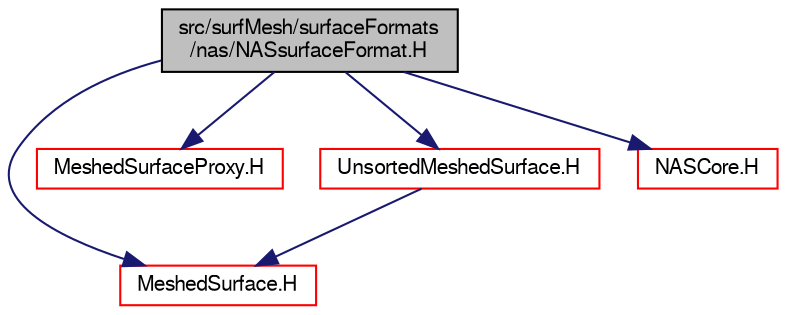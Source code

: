 digraph "src/surfMesh/surfaceFormats/nas/NASsurfaceFormat.H"
{
  bgcolor="transparent";
  edge [fontname="FreeSans",fontsize="10",labelfontname="FreeSans",labelfontsize="10"];
  node [fontname="FreeSans",fontsize="10",shape=record];
  Node0 [label="src/surfMesh/surfaceFormats\l/nas/NASsurfaceFormat.H",height=0.2,width=0.4,color="black", fillcolor="grey75", style="filled", fontcolor="black"];
  Node0 -> Node1 [color="midnightblue",fontsize="10",style="solid",fontname="FreeSans"];
  Node1 [label="MeshedSurface.H",height=0.2,width=0.4,color="red",URL="$a15041.html"];
  Node0 -> Node177 [color="midnightblue",fontsize="10",style="solid",fontname="FreeSans"];
  Node177 [label="MeshedSurfaceProxy.H",height=0.2,width=0.4,color="red",URL="$a15074.html"];
  Node0 -> Node178 [color="midnightblue",fontsize="10",style="solid",fontname="FreeSans"];
  Node178 [label="UnsortedMeshedSurface.H",height=0.2,width=0.4,color="red",URL="$a15347.html"];
  Node178 -> Node1 [color="midnightblue",fontsize="10",style="solid",fontname="FreeSans"];
  Node0 -> Node179 [color="midnightblue",fontsize="10",style="solid",fontname="FreeSans"];
  Node179 [label="NASCore.H",height=0.2,width=0.4,color="red",URL="$a01094.html"];
}
